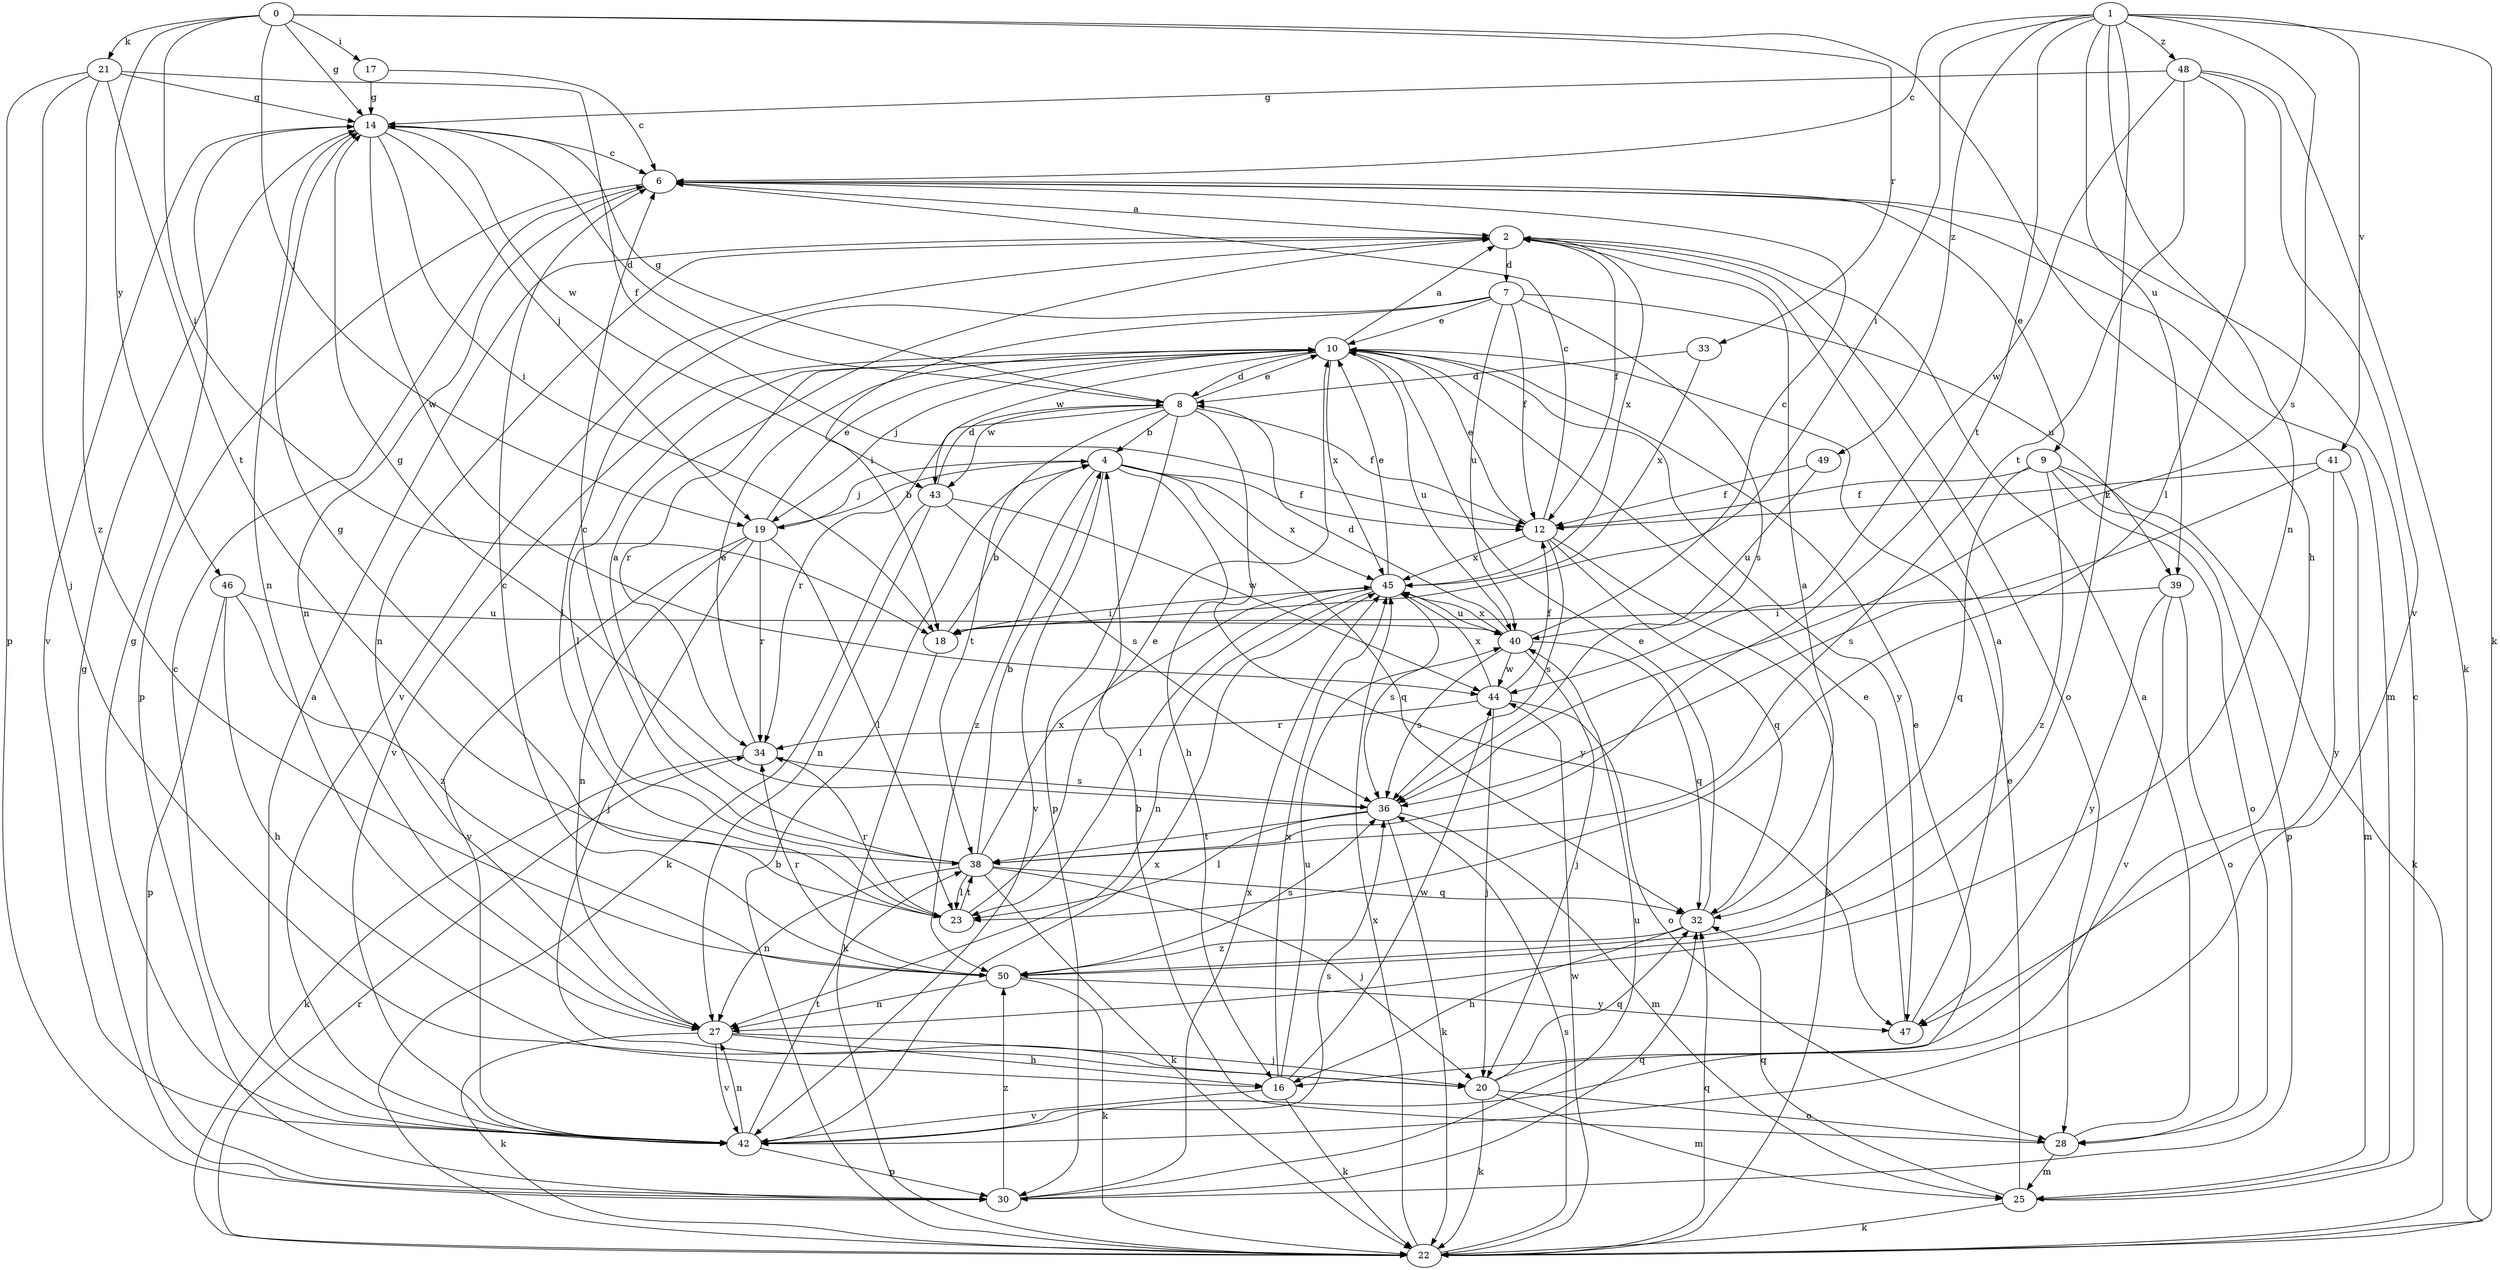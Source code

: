 strict digraph  {
0;
1;
2;
4;
6;
7;
8;
9;
10;
12;
14;
16;
17;
18;
19;
20;
21;
22;
23;
25;
27;
28;
30;
32;
33;
34;
36;
38;
39;
40;
41;
42;
43;
44;
45;
46;
47;
48;
49;
50;
0 -> 14  [label=g];
0 -> 16  [label=h];
0 -> 17  [label=i];
0 -> 18  [label=i];
0 -> 19  [label=j];
0 -> 21  [label=k];
0 -> 33  [label=r];
0 -> 46  [label=y];
1 -> 6  [label=c];
1 -> 18  [label=i];
1 -> 22  [label=k];
1 -> 27  [label=n];
1 -> 36  [label=s];
1 -> 38  [label=t];
1 -> 39  [label=u];
1 -> 41  [label=v];
1 -> 48  [label=z];
1 -> 49  [label=z];
1 -> 50  [label=z];
2 -> 7  [label=d];
2 -> 12  [label=f];
2 -> 27  [label=n];
2 -> 28  [label=o];
2 -> 42  [label=v];
2 -> 45  [label=x];
4 -> 12  [label=f];
4 -> 19  [label=j];
4 -> 32  [label=q];
4 -> 42  [label=v];
4 -> 45  [label=x];
4 -> 47  [label=y];
4 -> 50  [label=z];
6 -> 2  [label=a];
6 -> 9  [label=e];
6 -> 25  [label=m];
6 -> 27  [label=n];
6 -> 30  [label=p];
7 -> 10  [label=e];
7 -> 12  [label=f];
7 -> 18  [label=i];
7 -> 23  [label=l];
7 -> 36  [label=s];
7 -> 39  [label=u];
7 -> 40  [label=u];
8 -> 4  [label=b];
8 -> 10  [label=e];
8 -> 12  [label=f];
8 -> 14  [label=g];
8 -> 16  [label=h];
8 -> 30  [label=p];
8 -> 34  [label=r];
8 -> 38  [label=t];
8 -> 43  [label=w];
9 -> 12  [label=f];
9 -> 22  [label=k];
9 -> 28  [label=o];
9 -> 30  [label=p];
9 -> 32  [label=q];
9 -> 50  [label=z];
10 -> 2  [label=a];
10 -> 8  [label=d];
10 -> 19  [label=j];
10 -> 23  [label=l];
10 -> 34  [label=r];
10 -> 40  [label=u];
10 -> 42  [label=v];
10 -> 43  [label=w];
10 -> 45  [label=x];
10 -> 47  [label=y];
12 -> 6  [label=c];
12 -> 10  [label=e];
12 -> 22  [label=k];
12 -> 32  [label=q];
12 -> 36  [label=s];
12 -> 45  [label=x];
14 -> 6  [label=c];
14 -> 8  [label=d];
14 -> 18  [label=i];
14 -> 19  [label=j];
14 -> 27  [label=n];
14 -> 42  [label=v];
14 -> 43  [label=w];
14 -> 44  [label=w];
16 -> 22  [label=k];
16 -> 40  [label=u];
16 -> 42  [label=v];
16 -> 44  [label=w];
16 -> 45  [label=x];
17 -> 6  [label=c];
17 -> 14  [label=g];
18 -> 4  [label=b];
18 -> 22  [label=k];
19 -> 4  [label=b];
19 -> 10  [label=e];
19 -> 20  [label=j];
19 -> 23  [label=l];
19 -> 27  [label=n];
19 -> 34  [label=r];
19 -> 42  [label=v];
20 -> 10  [label=e];
20 -> 22  [label=k];
20 -> 25  [label=m];
20 -> 28  [label=o];
20 -> 32  [label=q];
21 -> 12  [label=f];
21 -> 14  [label=g];
21 -> 20  [label=j];
21 -> 30  [label=p];
21 -> 38  [label=t];
21 -> 50  [label=z];
22 -> 4  [label=b];
22 -> 32  [label=q];
22 -> 34  [label=r];
22 -> 36  [label=s];
22 -> 44  [label=w];
22 -> 45  [label=x];
23 -> 10  [label=e];
23 -> 14  [label=g];
23 -> 34  [label=r];
23 -> 38  [label=t];
25 -> 6  [label=c];
25 -> 10  [label=e];
25 -> 22  [label=k];
25 -> 32  [label=q];
27 -> 16  [label=h];
27 -> 20  [label=j];
27 -> 22  [label=k];
27 -> 42  [label=v];
28 -> 2  [label=a];
28 -> 4  [label=b];
28 -> 25  [label=m];
30 -> 14  [label=g];
30 -> 32  [label=q];
30 -> 40  [label=u];
30 -> 45  [label=x];
30 -> 50  [label=z];
32 -> 2  [label=a];
32 -> 10  [label=e];
32 -> 16  [label=h];
32 -> 50  [label=z];
33 -> 8  [label=d];
33 -> 45  [label=x];
34 -> 10  [label=e];
34 -> 22  [label=k];
34 -> 36  [label=s];
36 -> 14  [label=g];
36 -> 22  [label=k];
36 -> 23  [label=l];
36 -> 25  [label=m];
36 -> 38  [label=t];
38 -> 2  [label=a];
38 -> 4  [label=b];
38 -> 6  [label=c];
38 -> 20  [label=j];
38 -> 22  [label=k];
38 -> 23  [label=l];
38 -> 27  [label=n];
38 -> 32  [label=q];
38 -> 45  [label=x];
39 -> 18  [label=i];
39 -> 28  [label=o];
39 -> 42  [label=v];
39 -> 47  [label=y];
40 -> 6  [label=c];
40 -> 8  [label=d];
40 -> 20  [label=j];
40 -> 32  [label=q];
40 -> 36  [label=s];
40 -> 44  [label=w];
40 -> 45  [label=x];
41 -> 12  [label=f];
41 -> 25  [label=m];
41 -> 36  [label=s];
41 -> 47  [label=y];
42 -> 2  [label=a];
42 -> 6  [label=c];
42 -> 14  [label=g];
42 -> 27  [label=n];
42 -> 30  [label=p];
42 -> 36  [label=s];
42 -> 38  [label=t];
42 -> 45  [label=x];
43 -> 8  [label=d];
43 -> 22  [label=k];
43 -> 27  [label=n];
43 -> 36  [label=s];
43 -> 44  [label=w];
44 -> 12  [label=f];
44 -> 20  [label=j];
44 -> 28  [label=o];
44 -> 34  [label=r];
44 -> 45  [label=x];
45 -> 10  [label=e];
45 -> 18  [label=i];
45 -> 23  [label=l];
45 -> 27  [label=n];
45 -> 36  [label=s];
45 -> 40  [label=u];
46 -> 16  [label=h];
46 -> 30  [label=p];
46 -> 40  [label=u];
46 -> 50  [label=z];
47 -> 2  [label=a];
47 -> 10  [label=e];
48 -> 14  [label=g];
48 -> 22  [label=k];
48 -> 23  [label=l];
48 -> 38  [label=t];
48 -> 42  [label=v];
48 -> 44  [label=w];
49 -> 12  [label=f];
49 -> 40  [label=u];
50 -> 6  [label=c];
50 -> 22  [label=k];
50 -> 27  [label=n];
50 -> 34  [label=r];
50 -> 36  [label=s];
50 -> 47  [label=y];
}

